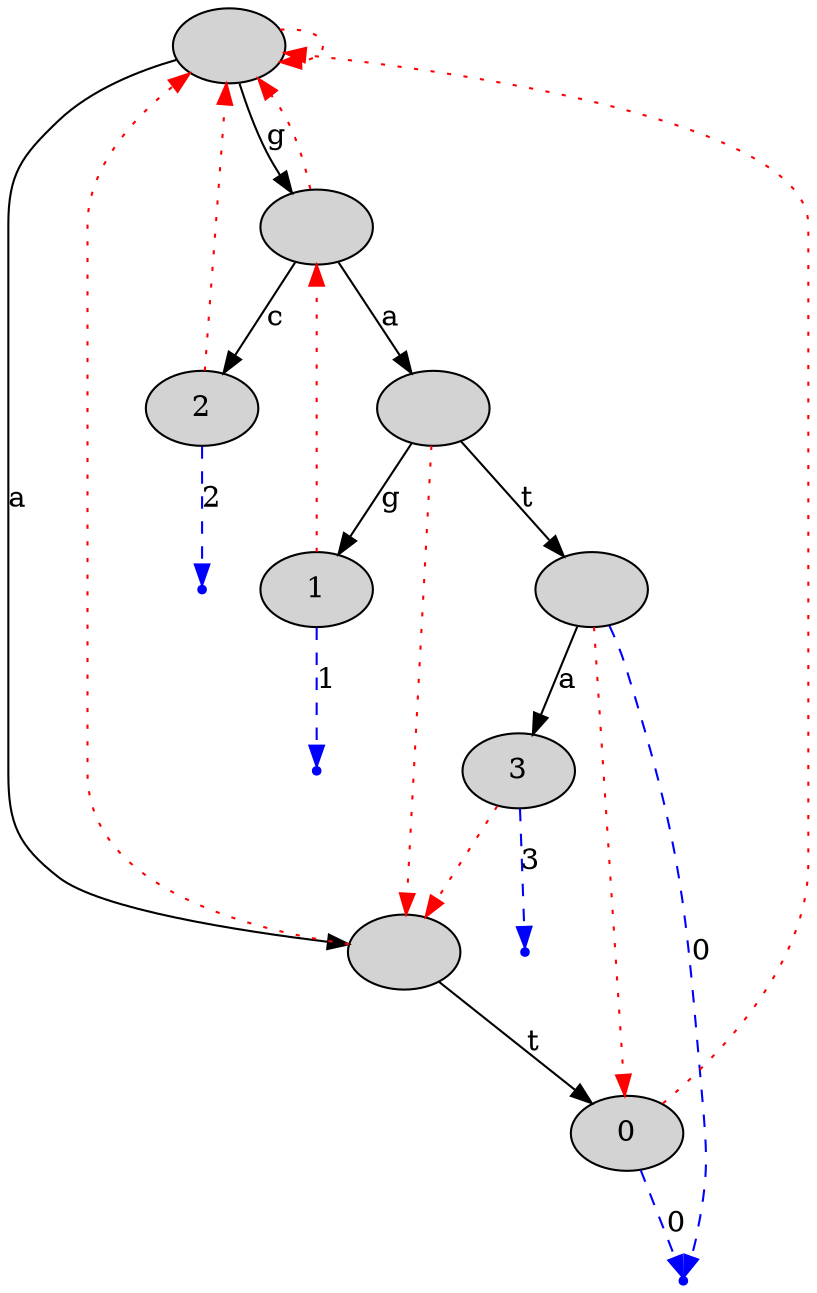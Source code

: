 digraph {
node[style=filled];
"0x7f972ec02700" [label=""];
"0x7f972ec02700" -> "0x7f972ed000e0" [label="g"];
"0x7f972ec02700" -> "0x7f972ed00040" [label="a"];
"0x7f972ec02700" -> "0x7f972ec02700" [style="dotted", color=red];
"0x7f972ed000e0" [label=""];
"0x7f972ed000e0" -> "0x7f972ed00120" [label="c"];
"0x7f972ed000e0" -> "0x7f972ed000b0" [label="a"];
"0x7f972ed000e0" -> "0x7f972ec02700" [style="dotted", color=red];
"0x7f972ed00120" [label="2"];
"0x7f972ed00120" -> "0x7f972ec02700" [style="dotted", color=red];
"0x7f972ed001d0" [color=blue, shape=point];
"0x7f972ed00120" -> "0x7f972ed001d0" [style="dashed", color=blue, label=2];
"0x7f972ed000b0" [label=""];
"0x7f972ed000b0" -> "0x7f972ed00190" [label="t"];
"0x7f972ed000b0" -> "0x7f972ed00080" [label="g"];
"0x7f972ed000b0" -> "0x7f972ed00040" [style="dotted", color=red];
"0x7f972ed00190" [label=""];
"0x7f972ed00190" -> "0x7f972ed00160" [label="a"];
"0x7f972ed00190" -> "0x7f972ed00010" [style="dotted", color=red];
"0x7f972ed001e0" [color=blue, shape=point];
"0x7f972ed00190" -> "0x7f972ed001e0" [style="dashed", color=blue, label=0];
"0x7f972ed00160" [label="3"];
"0x7f972ed00160" -> "0x7f972ed00040" [style="dotted", color=red];
"0x7f972ed001f0" [color=blue, shape=point];
"0x7f972ed00160" -> "0x7f972ed001f0" [style="dashed", color=blue, label=3];
"0x7f972ed00080" [label="1"];
"0x7f972ed00080" -> "0x7f972ed000e0" [style="dotted", color=red];
"0x7f972ed00200" [color=blue, shape=point];
"0x7f972ed00080" -> "0x7f972ed00200" [style="dashed", color=blue, label=1];
"0x7f972ed00040" [label=""];
"0x7f972ed00040" -> "0x7f972ed00010" [label="t"];
"0x7f972ed00040" -> "0x7f972ec02700" [style="dotted", color=red];
"0x7f972ed00010" [label="0"];
"0x7f972ed00010" -> "0x7f972ec02700" [style="dotted", color=red];
"0x7f972ed001e0" [color=blue, shape=point];
"0x7f972ed00010" -> "0x7f972ed001e0" [style="dashed", color=blue, label=0];
}
